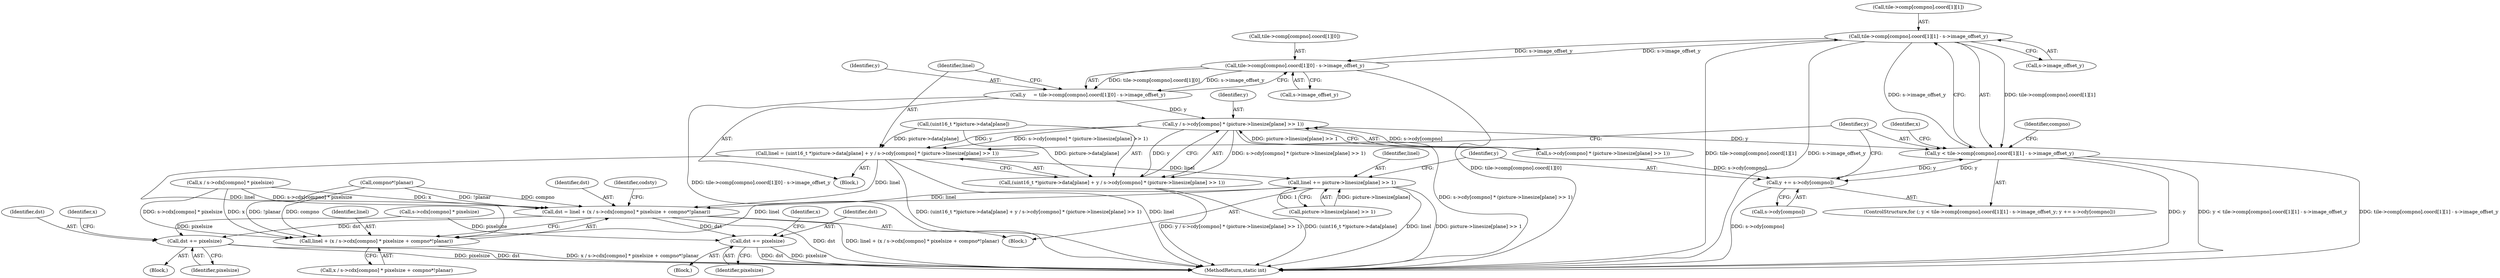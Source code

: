 digraph "0_FFmpeg_fe448cd28d674c3eff3072552eae366d0b659ce9@pointer" {
"1000942" [label="(Call,tile->comp[compno].coord[1][1] - s->image_offset_y)"];
"1000899" [label="(Call,tile->comp[compno].coord[1][0] - s->image_offset_y)"];
"1000942" [label="(Call,tile->comp[compno].coord[1][1] - s->image_offset_y)"];
"1000897" [label="(Call,y     = tile->comp[compno].coord[1][0] - s->image_offset_y)"];
"1000924" [label="(Call,y / s->cdy[compno] * (picture->linesize[plane] >> 1))"];
"1000914" [label="(Call,linel = (uint16_t *)picture->data[plane] + y / s->cdy[compno] * (picture->linesize[plane] >> 1))"];
"1000983" [label="(Call,dst = linel + (x / s->cdx[compno] * pixelsize + compno*!planar))"];
"1001052" [label="(Call,dst += pixelsize)"];
"1001100" [label="(Call,dst += pixelsize)"];
"1000985" [label="(Call,linel + (x / s->cdx[compno] * pixelsize + compno*!planar))"];
"1001103" [label="(Call,linel += picture->linesize[plane] >> 1)"];
"1000916" [label="(Call,(uint16_t *)picture->data[plane] + y / s->cdy[compno] * (picture->linesize[plane] >> 1))"];
"1000940" [label="(Call,y < tile->comp[compno].coord[1][1] - s->image_offset_y)"];
"1000957" [label="(Call,y += s->cdy[compno])"];
"1000957" [label="(Call,y += s->cdy[compno])"];
"1000796" [label="(Block,)"];
"1000925" [label="(Identifier,y)"];
"1000924" [label="(Call,y / s->cdy[compno] * (picture->linesize[plane] >> 1))"];
"1000926" [label="(Call,s->cdy[compno] * (picture->linesize[plane] >> 1))"];
"1000941" [label="(Identifier,y)"];
"1001101" [label="(Identifier,dst)"];
"1001019" [label="(Block,)"];
"1000795" [label="(Identifier,compno)"];
"1000985" [label="(Call,linel + (x / s->cdx[compno] * pixelsize + compno*!planar))"];
"1001013" [label="(Identifier,x)"];
"1000959" [label="(Call,s->cdy[compno])"];
"1001052" [label="(Call,dst += pixelsize)"];
"1000983" [label="(Call,dst = linel + (x / s->cdx[compno] * pixelsize + compno*!planar))"];
"1000915" [label="(Identifier,linel)"];
"1000897" [label="(Call,y     = tile->comp[compno].coord[1][0] - s->image_offset_y)"];
"1000967" [label="(Identifier,x)"];
"1001114" [label="(MethodReturn,static int)"];
"1000943" [label="(Call,tile->comp[compno].coord[1][1])"];
"1001004" [label="(Identifier,codsty)"];
"1001100" [label="(Call,dst += pixelsize)"];
"1000939" [label="(ControlStructure,for (; y < tile->comp[compno].coord[1][1] - s->image_offset_y; y += s->cdy[compno]))"];
"1000988" [label="(Call,x / s->cdx[compno] * pixelsize)"];
"1000987" [label="(Call,x / s->cdx[compno] * pixelsize + compno*!planar)"];
"1000940" [label="(Call,y < tile->comp[compno].coord[1][1] - s->image_offset_y)"];
"1000984" [label="(Identifier,dst)"];
"1000911" [label="(Call,s->image_offset_y)"];
"1000986" [label="(Identifier,linel)"];
"1000917" [label="(Call,(uint16_t *)picture->data[plane])"];
"1000964" [label="(Block,)"];
"1001053" [label="(Identifier,dst)"];
"1001104" [label="(Identifier,linel)"];
"1000916" [label="(Call,(uint16_t *)picture->data[plane] + y / s->cdy[compno] * (picture->linesize[plane] >> 1))"];
"1000900" [label="(Call,tile->comp[compno].coord[1][0])"];
"1000898" [label="(Identifier,y)"];
"1001068" [label="(Block,)"];
"1001054" [label="(Identifier,pixelsize)"];
"1000997" [label="(Call,compno*!planar)"];
"1001062" [label="(Identifier,x)"];
"1000990" [label="(Call,s->cdx[compno] * pixelsize)"];
"1001103" [label="(Call,linel += picture->linesize[plane] >> 1)"];
"1000954" [label="(Call,s->image_offset_y)"];
"1000958" [label="(Identifier,y)"];
"1000942" [label="(Call,tile->comp[compno].coord[1][1] - s->image_offset_y)"];
"1000914" [label="(Call,linel = (uint16_t *)picture->data[plane] + y / s->cdy[compno] * (picture->linesize[plane] >> 1))"];
"1001105" [label="(Call,picture->linesize[plane] >> 1)"];
"1001102" [label="(Identifier,pixelsize)"];
"1000899" [label="(Call,tile->comp[compno].coord[1][0] - s->image_offset_y)"];
"1000942" -> "1000940"  [label="AST: "];
"1000942" -> "1000954"  [label="CFG: "];
"1000943" -> "1000942"  [label="AST: "];
"1000954" -> "1000942"  [label="AST: "];
"1000940" -> "1000942"  [label="CFG: "];
"1000942" -> "1001114"  [label="DDG: tile->comp[compno].coord[1][1]"];
"1000942" -> "1001114"  [label="DDG: s->image_offset_y"];
"1000942" -> "1000899"  [label="DDG: s->image_offset_y"];
"1000942" -> "1000940"  [label="DDG: tile->comp[compno].coord[1][1]"];
"1000942" -> "1000940"  [label="DDG: s->image_offset_y"];
"1000899" -> "1000942"  [label="DDG: s->image_offset_y"];
"1000899" -> "1000897"  [label="AST: "];
"1000899" -> "1000911"  [label="CFG: "];
"1000900" -> "1000899"  [label="AST: "];
"1000911" -> "1000899"  [label="AST: "];
"1000897" -> "1000899"  [label="CFG: "];
"1000899" -> "1001114"  [label="DDG: tile->comp[compno].coord[1][0]"];
"1000899" -> "1000897"  [label="DDG: tile->comp[compno].coord[1][0]"];
"1000899" -> "1000897"  [label="DDG: s->image_offset_y"];
"1000897" -> "1000796"  [label="AST: "];
"1000898" -> "1000897"  [label="AST: "];
"1000915" -> "1000897"  [label="CFG: "];
"1000897" -> "1001114"  [label="DDG: tile->comp[compno].coord[1][0] - s->image_offset_y"];
"1000897" -> "1000924"  [label="DDG: y"];
"1000924" -> "1000916"  [label="AST: "];
"1000924" -> "1000926"  [label="CFG: "];
"1000925" -> "1000924"  [label="AST: "];
"1000926" -> "1000924"  [label="AST: "];
"1000916" -> "1000924"  [label="CFG: "];
"1000924" -> "1001114"  [label="DDG: s->cdy[compno] * (picture->linesize[plane] >> 1)"];
"1000924" -> "1000914"  [label="DDG: y"];
"1000924" -> "1000914"  [label="DDG: s->cdy[compno] * (picture->linesize[plane] >> 1)"];
"1000924" -> "1000916"  [label="DDG: y"];
"1000924" -> "1000916"  [label="DDG: s->cdy[compno] * (picture->linesize[plane] >> 1)"];
"1000926" -> "1000924"  [label="DDG: s->cdy[compno]"];
"1000926" -> "1000924"  [label="DDG: picture->linesize[plane] >> 1"];
"1000924" -> "1000940"  [label="DDG: y"];
"1000914" -> "1000796"  [label="AST: "];
"1000914" -> "1000916"  [label="CFG: "];
"1000915" -> "1000914"  [label="AST: "];
"1000916" -> "1000914"  [label="AST: "];
"1000941" -> "1000914"  [label="CFG: "];
"1000914" -> "1001114"  [label="DDG: (uint16_t *)picture->data[plane] + y / s->cdy[compno] * (picture->linesize[plane] >> 1)"];
"1000914" -> "1001114"  [label="DDG: linel"];
"1000917" -> "1000914"  [label="DDG: picture->data[plane]"];
"1000914" -> "1000983"  [label="DDG: linel"];
"1000914" -> "1000985"  [label="DDG: linel"];
"1000914" -> "1001103"  [label="DDG: linel"];
"1000983" -> "1000964"  [label="AST: "];
"1000983" -> "1000985"  [label="CFG: "];
"1000984" -> "1000983"  [label="AST: "];
"1000985" -> "1000983"  [label="AST: "];
"1001004" -> "1000983"  [label="CFG: "];
"1000983" -> "1001114"  [label="DDG: dst"];
"1000983" -> "1001114"  [label="DDG: linel + (x / s->cdx[compno] * pixelsize + compno*!planar)"];
"1001103" -> "1000983"  [label="DDG: linel"];
"1000988" -> "1000983"  [label="DDG: x"];
"1000988" -> "1000983"  [label="DDG: s->cdx[compno] * pixelsize"];
"1000997" -> "1000983"  [label="DDG: compno"];
"1000997" -> "1000983"  [label="DDG: !planar"];
"1000983" -> "1001052"  [label="DDG: dst"];
"1000983" -> "1001100"  [label="DDG: dst"];
"1001052" -> "1001019"  [label="AST: "];
"1001052" -> "1001054"  [label="CFG: "];
"1001053" -> "1001052"  [label="AST: "];
"1001054" -> "1001052"  [label="AST: "];
"1001013" -> "1001052"  [label="CFG: "];
"1001052" -> "1001114"  [label="DDG: pixelsize"];
"1001052" -> "1001114"  [label="DDG: dst"];
"1000990" -> "1001052"  [label="DDG: pixelsize"];
"1001100" -> "1001068"  [label="AST: "];
"1001100" -> "1001102"  [label="CFG: "];
"1001101" -> "1001100"  [label="AST: "];
"1001102" -> "1001100"  [label="AST: "];
"1001062" -> "1001100"  [label="CFG: "];
"1001100" -> "1001114"  [label="DDG: dst"];
"1001100" -> "1001114"  [label="DDG: pixelsize"];
"1000990" -> "1001100"  [label="DDG: pixelsize"];
"1000985" -> "1000987"  [label="CFG: "];
"1000986" -> "1000985"  [label="AST: "];
"1000987" -> "1000985"  [label="AST: "];
"1000985" -> "1001114"  [label="DDG: x / s->cdx[compno] * pixelsize + compno*!planar"];
"1001103" -> "1000985"  [label="DDG: linel"];
"1000988" -> "1000985"  [label="DDG: x"];
"1000988" -> "1000985"  [label="DDG: s->cdx[compno] * pixelsize"];
"1000997" -> "1000985"  [label="DDG: compno"];
"1000997" -> "1000985"  [label="DDG: !planar"];
"1001103" -> "1000964"  [label="AST: "];
"1001103" -> "1001105"  [label="CFG: "];
"1001104" -> "1001103"  [label="AST: "];
"1001105" -> "1001103"  [label="AST: "];
"1000958" -> "1001103"  [label="CFG: "];
"1001103" -> "1001114"  [label="DDG: picture->linesize[plane] >> 1"];
"1001103" -> "1001114"  [label="DDG: linel"];
"1001105" -> "1001103"  [label="DDG: picture->linesize[plane]"];
"1001105" -> "1001103"  [label="DDG: 1"];
"1000917" -> "1000916"  [label="AST: "];
"1000916" -> "1001114"  [label="DDG: y / s->cdy[compno] * (picture->linesize[plane] >> 1)"];
"1000916" -> "1001114"  [label="DDG: (uint16_t *)picture->data[plane]"];
"1000917" -> "1000916"  [label="DDG: picture->data[plane]"];
"1000940" -> "1000939"  [label="AST: "];
"1000941" -> "1000940"  [label="AST: "];
"1000967" -> "1000940"  [label="CFG: "];
"1000795" -> "1000940"  [label="CFG: "];
"1000940" -> "1001114"  [label="DDG: tile->comp[compno].coord[1][1] - s->image_offset_y"];
"1000940" -> "1001114"  [label="DDG: y"];
"1000940" -> "1001114"  [label="DDG: y < tile->comp[compno].coord[1][1] - s->image_offset_y"];
"1000957" -> "1000940"  [label="DDG: y"];
"1000940" -> "1000957"  [label="DDG: y"];
"1000957" -> "1000939"  [label="AST: "];
"1000957" -> "1000959"  [label="CFG: "];
"1000958" -> "1000957"  [label="AST: "];
"1000959" -> "1000957"  [label="AST: "];
"1000941" -> "1000957"  [label="CFG: "];
"1000957" -> "1001114"  [label="DDG: s->cdy[compno]"];
"1000926" -> "1000957"  [label="DDG: s->cdy[compno]"];
}
